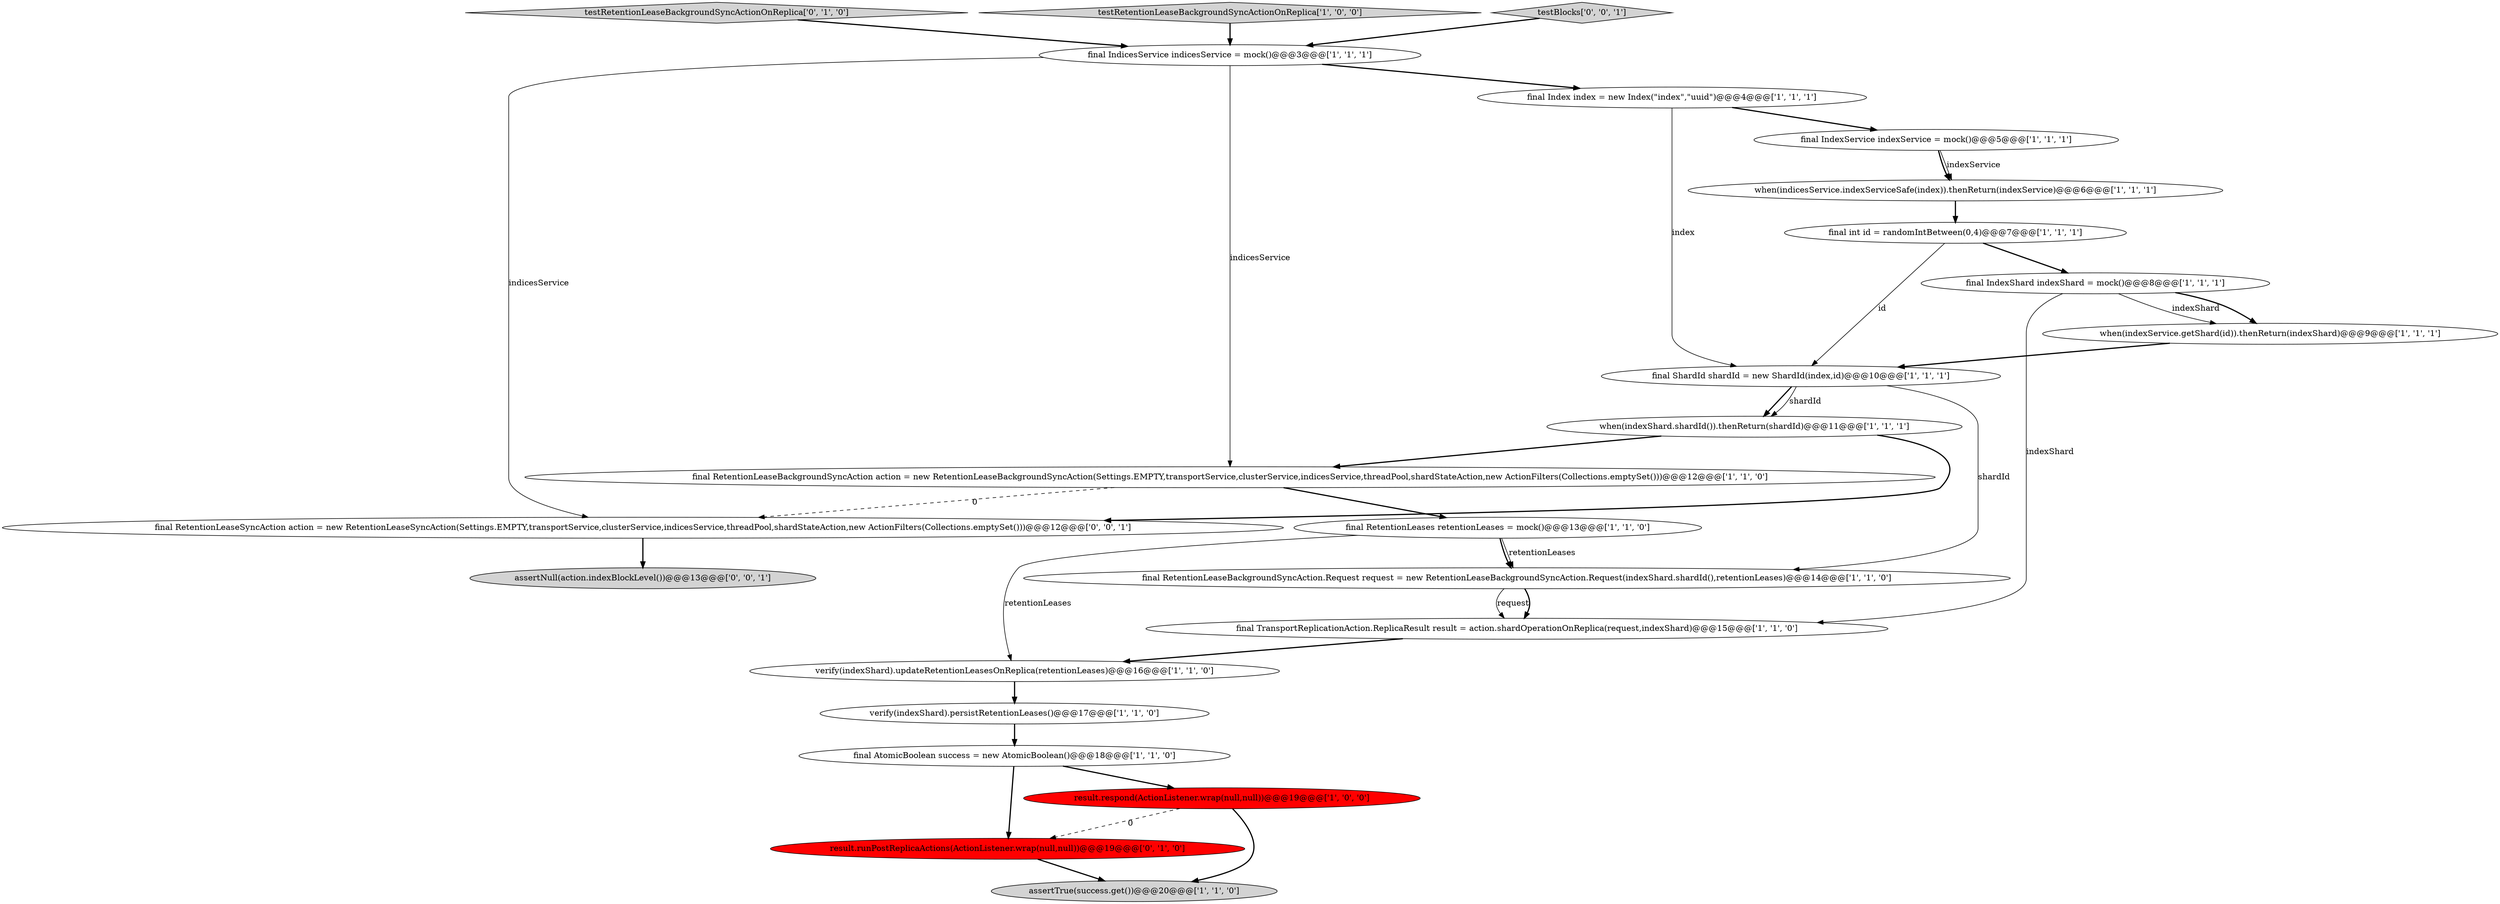 digraph {
22 [style = filled, label = "final RetentionLeaseSyncAction action = new RetentionLeaseSyncAction(Settings.EMPTY,transportService,clusterService,indicesService,threadPool,shardStateAction,new ActionFilters(Collections.emptySet()))@@@12@@@['0', '0', '1']", fillcolor = white, shape = ellipse image = "AAA0AAABBB3BBB"];
9 [style = filled, label = "final int id = randomIntBetween(0,4)@@@7@@@['1', '1', '1']", fillcolor = white, shape = ellipse image = "AAA0AAABBB1BBB"];
19 [style = filled, label = "testRetentionLeaseBackgroundSyncActionOnReplica['0', '1', '0']", fillcolor = lightgray, shape = diamond image = "AAA0AAABBB2BBB"];
16 [style = filled, label = "final RetentionLeases retentionLeases = mock()@@@13@@@['1', '1', '0']", fillcolor = white, shape = ellipse image = "AAA0AAABBB1BBB"];
6 [style = filled, label = "final RetentionLeaseBackgroundSyncAction action = new RetentionLeaseBackgroundSyncAction(Settings.EMPTY,transportService,clusterService,indicesService,threadPool,shardStateAction,new ActionFilters(Collections.emptySet()))@@@12@@@['1', '1', '0']", fillcolor = white, shape = ellipse image = "AAA0AAABBB1BBB"];
20 [style = filled, label = "result.runPostReplicaActions(ActionListener.wrap(null,null))@@@19@@@['0', '1', '0']", fillcolor = red, shape = ellipse image = "AAA1AAABBB2BBB"];
17 [style = filled, label = "final Index index = new Index(\"index\",\"uuid\")@@@4@@@['1', '1', '1']", fillcolor = white, shape = ellipse image = "AAA0AAABBB1BBB"];
12 [style = filled, label = "final TransportReplicationAction.ReplicaResult result = action.shardOperationOnReplica(request,indexShard)@@@15@@@['1', '1', '0']", fillcolor = white, shape = ellipse image = "AAA0AAABBB1BBB"];
13 [style = filled, label = "result.respond(ActionListener.wrap(null,null))@@@19@@@['1', '0', '0']", fillcolor = red, shape = ellipse image = "AAA1AAABBB1BBB"];
3 [style = filled, label = "final ShardId shardId = new ShardId(index,id)@@@10@@@['1', '1', '1']", fillcolor = white, shape = ellipse image = "AAA0AAABBB1BBB"];
0 [style = filled, label = "when(indexShard.shardId()).thenReturn(shardId)@@@11@@@['1', '1', '1']", fillcolor = white, shape = ellipse image = "AAA0AAABBB1BBB"];
18 [style = filled, label = "final IndexService indexService = mock()@@@5@@@['1', '1', '1']", fillcolor = white, shape = ellipse image = "AAA0AAABBB1BBB"];
21 [style = filled, label = "assertNull(action.indexBlockLevel())@@@13@@@['0', '0', '1']", fillcolor = lightgray, shape = ellipse image = "AAA0AAABBB3BBB"];
7 [style = filled, label = "testRetentionLeaseBackgroundSyncActionOnReplica['1', '0', '0']", fillcolor = lightgray, shape = diamond image = "AAA0AAABBB1BBB"];
1 [style = filled, label = "verify(indexShard).persistRetentionLeases()@@@17@@@['1', '1', '0']", fillcolor = white, shape = ellipse image = "AAA0AAABBB1BBB"];
11 [style = filled, label = "assertTrue(success.get())@@@20@@@['1', '1', '0']", fillcolor = lightgray, shape = ellipse image = "AAA0AAABBB1BBB"];
4 [style = filled, label = "final IndicesService indicesService = mock()@@@3@@@['1', '1', '1']", fillcolor = white, shape = ellipse image = "AAA0AAABBB1BBB"];
23 [style = filled, label = "testBlocks['0', '0', '1']", fillcolor = lightgray, shape = diamond image = "AAA0AAABBB3BBB"];
15 [style = filled, label = "when(indicesService.indexServiceSafe(index)).thenReturn(indexService)@@@6@@@['1', '1', '1']", fillcolor = white, shape = ellipse image = "AAA0AAABBB1BBB"];
5 [style = filled, label = "when(indexService.getShard(id)).thenReturn(indexShard)@@@9@@@['1', '1', '1']", fillcolor = white, shape = ellipse image = "AAA0AAABBB1BBB"];
10 [style = filled, label = "verify(indexShard).updateRetentionLeasesOnReplica(retentionLeases)@@@16@@@['1', '1', '0']", fillcolor = white, shape = ellipse image = "AAA0AAABBB1BBB"];
8 [style = filled, label = "final RetentionLeaseBackgroundSyncAction.Request request = new RetentionLeaseBackgroundSyncAction.Request(indexShard.shardId(),retentionLeases)@@@14@@@['1', '1', '0']", fillcolor = white, shape = ellipse image = "AAA0AAABBB1BBB"];
2 [style = filled, label = "final IndexShard indexShard = mock()@@@8@@@['1', '1', '1']", fillcolor = white, shape = ellipse image = "AAA0AAABBB1BBB"];
14 [style = filled, label = "final AtomicBoolean success = new AtomicBoolean()@@@18@@@['1', '1', '0']", fillcolor = white, shape = ellipse image = "AAA0AAABBB1BBB"];
5->3 [style = bold, label=""];
4->17 [style = bold, label=""];
2->12 [style = solid, label="indexShard"];
16->8 [style = bold, label=""];
9->2 [style = bold, label=""];
0->6 [style = bold, label=""];
17->3 [style = solid, label="index"];
13->20 [style = dashed, label="0"];
18->15 [style = bold, label=""];
22->21 [style = bold, label=""];
23->4 [style = bold, label=""];
4->22 [style = solid, label="indicesService"];
7->4 [style = bold, label=""];
13->11 [style = bold, label=""];
8->12 [style = solid, label="request"];
6->22 [style = dashed, label="0"];
3->0 [style = bold, label=""];
3->8 [style = solid, label="shardId"];
18->15 [style = solid, label="indexService"];
4->6 [style = solid, label="indicesService"];
12->10 [style = bold, label=""];
9->3 [style = solid, label="id"];
16->8 [style = solid, label="retentionLeases"];
15->9 [style = bold, label=""];
6->16 [style = bold, label=""];
0->22 [style = bold, label=""];
2->5 [style = solid, label="indexShard"];
1->14 [style = bold, label=""];
19->4 [style = bold, label=""];
3->0 [style = solid, label="shardId"];
14->13 [style = bold, label=""];
16->10 [style = solid, label="retentionLeases"];
10->1 [style = bold, label=""];
8->12 [style = bold, label=""];
17->18 [style = bold, label=""];
14->20 [style = bold, label=""];
2->5 [style = bold, label=""];
20->11 [style = bold, label=""];
}

